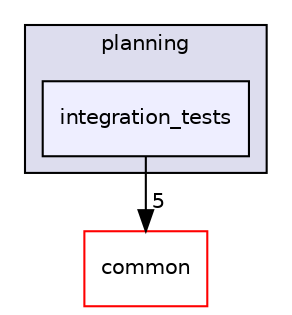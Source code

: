 digraph "modules/planning/integration_tests" {
  compound=true
  node [ fontsize="10", fontname="Helvetica"];
  edge [ labelfontsize="10", labelfontname="Helvetica"];
  subgraph clusterdir_7c2f6958be28a79ba0c365dc1c742e99 {
    graph [ bgcolor="#ddddee", pencolor="black", label="planning" fontname="Helvetica", fontsize="10", URL="dir_7c2f6958be28a79ba0c365dc1c742e99.html"]
  dir_e57edfd8de71d00deb5ce340ec73764b [shape=box, label="integration_tests", style="filled", fillcolor="#eeeeff", pencolor="black", URL="dir_e57edfd8de71d00deb5ce340ec73764b.html"];
  }
  dir_9a5e51f49964887903df6eed98080585 [shape=box label="common" fillcolor="white" style="filled" color="red" URL="dir_9a5e51f49964887903df6eed98080585.html"];
  dir_e57edfd8de71d00deb5ce340ec73764b->dir_9a5e51f49964887903df6eed98080585 [headlabel="5", labeldistance=1.5 headhref="dir_000183_000050.html"];
}
